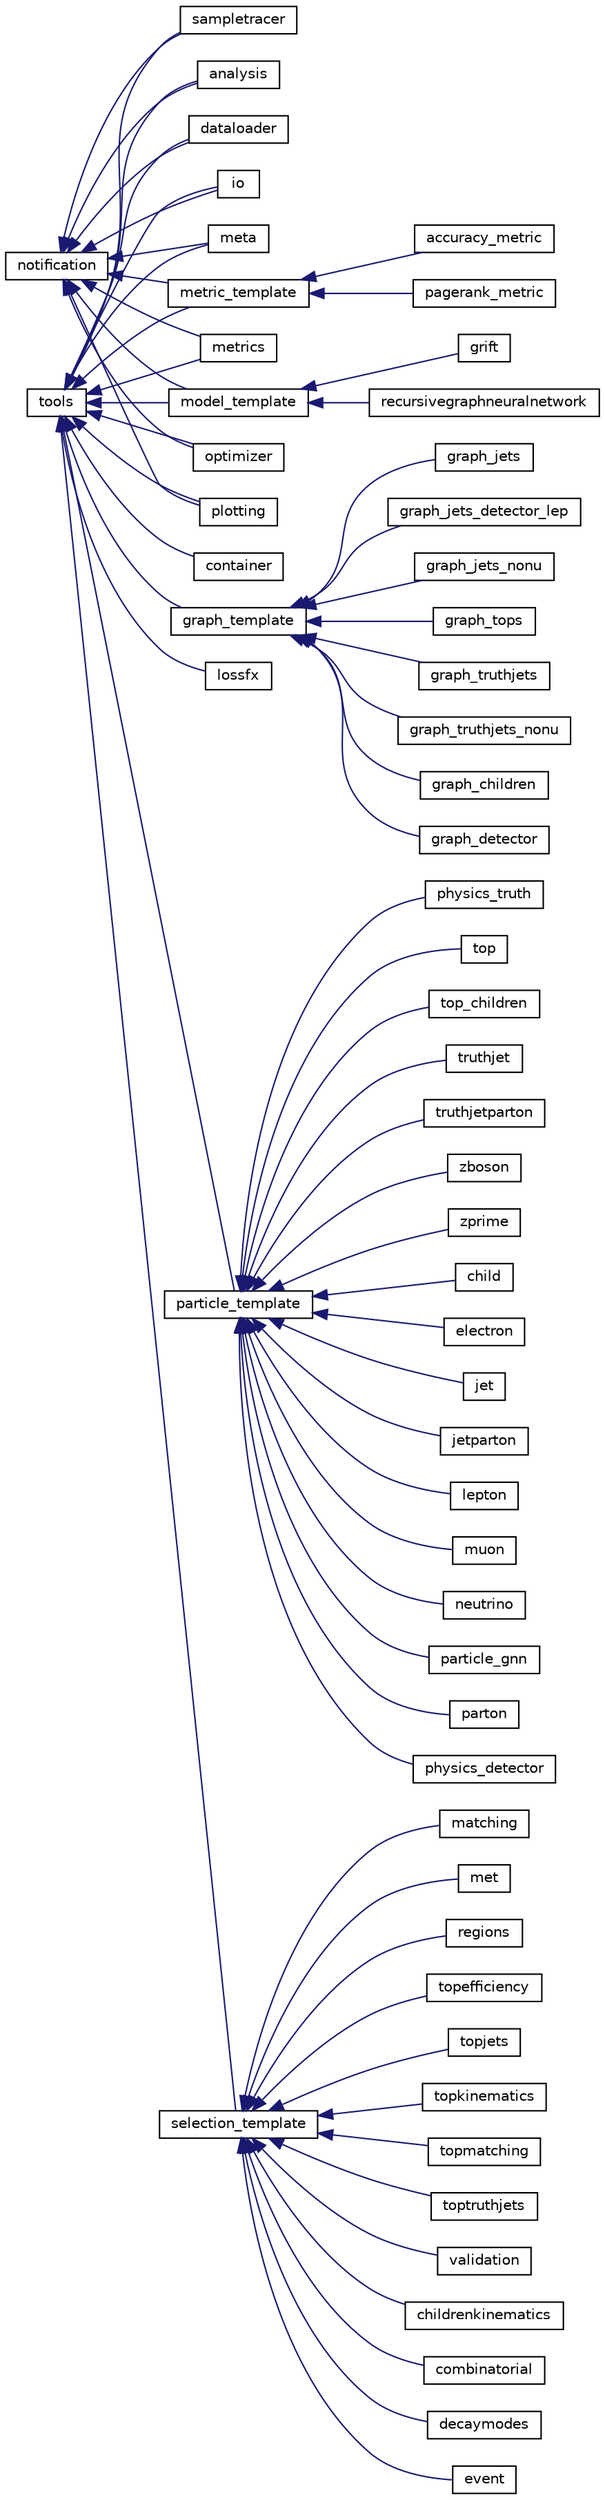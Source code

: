 digraph "Graphical Class Hierarchy"
{
 // INTERACTIVE_SVG=YES
 // LATEX_PDF_SIZE
  edge [fontname="Helvetica",fontsize="10",labelfontname="Helvetica",labelfontsize="10"];
  node [fontname="Helvetica",fontsize="10",shape=record];
  rankdir="LR";
  Node80 [label="notification",height=0.2,width=0.4,color="black", fillcolor="white", style="filled",URL="$classnotification.html",tooltip="Provides logging and messaging functionality with various severity levels."];
  Node80 -> Node1 [dir="back",color="midnightblue",fontsize="10",style="solid",fontname="Helvetica"];
  Node1 [label="analysis",height=0.2,width=0.4,color="black", fillcolor="white", style="filled",URL="$classanalysis.html",tooltip="< Inherits from the tools class for utility functions."];
  Node80 -> Node3 [dir="back",color="midnightblue",fontsize="10",style="solid",fontname="Helvetica"];
  Node3 [label="dataloader",height=0.2,width=0.4,color="black", fillcolor="white", style="filled",URL="$classdataloader.html",tooltip=" "];
  Node80 -> Node13 [dir="back",color="midnightblue",fontsize="10",style="solid",fontname="Helvetica"];
  Node13 [label="io",height=0.2,width=0.4,color="black", fillcolor="white", style="filled",URL="$classio.html",tooltip="< Inherits from the notification class for logging capabilities."];
  Node80 -> Node15 [dir="back",color="midnightblue",fontsize="10",style="solid",fontname="Helvetica"];
  Node15 [label="meta",height=0.2,width=0.4,color="black", fillcolor="white", style="filled",URL="$classmeta.html",tooltip="Provides properties and methods for metadata management."];
  Node80 -> Node16 [dir="back",color="midnightblue",fontsize="10",style="solid",fontname="Helvetica"];
  Node16 [label="metric_template",height=0.2,width=0.4,color="black", fillcolor="white", style="filled",URL="$classmetric__template.html",tooltip=" "];
  Node16 -> Node17 [dir="back",color="midnightblue",fontsize="10",style="solid",fontname="Helvetica"];
  Node17 [label="accuracy_metric",height=0.2,width=0.4,color="black", fillcolor="white", style="filled",URL="$classaccuracy__metric.html",tooltip=" "];
  Node16 -> Node18 [dir="back",color="midnightblue",fontsize="10",style="solid",fontname="Helvetica"];
  Node18 [label="pagerank_metric",height=0.2,width=0.4,color="black", fillcolor="white", style="filled",URL="$classpagerank__metric.html",tooltip=" "];
  Node80 -> Node19 [dir="back",color="midnightblue",fontsize="10",style="solid",fontname="Helvetica"];
  Node19 [label="metrics",height=0.2,width=0.4,color="black", fillcolor="white", style="filled",URL="$classmetrics.html",tooltip=" "];
  Node80 -> Node20 [dir="back",color="midnightblue",fontsize="10",style="solid",fontname="Helvetica"];
  Node20 [label="model_template",height=0.2,width=0.4,color="black", fillcolor="white", style="filled",URL="$classmodel__template.html",tooltip="Base template class for machine learning models."];
  Node20 -> Node21 [dir="back",color="midnightblue",fontsize="10",style="solid",fontname="Helvetica"];
  Node21 [label="grift",height=0.2,width=0.4,color="black", fillcolor="white", style="filled",URL="$classgrift.html",tooltip=" "];
  Node20 -> Node22 [dir="back",color="midnightblue",fontsize="10",style="solid",fontname="Helvetica"];
  Node22 [label="recursivegraphneuralnetwork",height=0.2,width=0.4,color="black", fillcolor="white", style="filled",URL="$classrecursivegraphneuralnetwork.html",tooltip=" "];
  Node80 -> Node23 [dir="back",color="midnightblue",fontsize="10",style="solid",fontname="Helvetica"];
  Node23 [label="optimizer",height=0.2,width=0.4,color="black", fillcolor="white", style="filled",URL="$classoptimizer.html",tooltip=" "];
  Node80 -> Node42 [dir="back",color="midnightblue",fontsize="10",style="solid",fontname="Helvetica"];
  Node42 [label="plotting",height=0.2,width=0.4,color="black", fillcolor="white", style="filled",URL="$classplotting.html",tooltip="Provides functionality for creating and managing visualizations."];
  Node80 -> Node43 [dir="back",color="midnightblue",fontsize="10",style="solid",fontname="Helvetica"];
  Node43 [label="sampletracer",height=0.2,width=0.4,color="black", fillcolor="white", style="filled",URL="$classsampletracer.html",tooltip=" "];
  Node0 [label="tools",height=0.2,width=0.4,color="black", fillcolor="white", style="filled",URL="$classtools.html",tooltip="Provides a wide range of utility functions used throughout the framework."];
  Node0 -> Node1 [dir="back",color="midnightblue",fontsize="10",style="solid",fontname="Helvetica"];
  Node0 -> Node2 [dir="back",color="midnightblue",fontsize="10",style="solid",fontname="Helvetica"];
  Node2 [label="container",height=0.2,width=0.4,color="black", fillcolor="white", style="filled",URL="$classcontainer.html",tooltip=" "];
  Node0 -> Node3 [dir="back",color="midnightblue",fontsize="10",style="solid",fontname="Helvetica"];
  Node0 -> Node4 [dir="back",color="midnightblue",fontsize="10",style="solid",fontname="Helvetica"];
  Node4 [label="graph_template",height=0.2,width=0.4,color="black", fillcolor="white", style="filled",URL="$classgraph__template.html",tooltip=" "];
  Node4 -> Node5 [dir="back",color="midnightblue",fontsize="10",style="solid",fontname="Helvetica"];
  Node5 [label="graph_children",height=0.2,width=0.4,color="black", fillcolor="white", style="filled",URL="$classgraph__children.html",tooltip=" "];
  Node4 -> Node6 [dir="back",color="midnightblue",fontsize="10",style="solid",fontname="Helvetica"];
  Node6 [label="graph_detector",height=0.2,width=0.4,color="black", fillcolor="white", style="filled",URL="$classgraph__detector.html",tooltip=" "];
  Node4 -> Node7 [dir="back",color="midnightblue",fontsize="10",style="solid",fontname="Helvetica"];
  Node7 [label="graph_jets",height=0.2,width=0.4,color="black", fillcolor="white", style="filled",URL="$classgraph__jets.html",tooltip=" "];
  Node4 -> Node8 [dir="back",color="midnightblue",fontsize="10",style="solid",fontname="Helvetica"];
  Node8 [label="graph_jets_detector_lep",height=0.2,width=0.4,color="black", fillcolor="white", style="filled",URL="$classgraph__jets__detector__lep.html",tooltip=" "];
  Node4 -> Node9 [dir="back",color="midnightblue",fontsize="10",style="solid",fontname="Helvetica"];
  Node9 [label="graph_jets_nonu",height=0.2,width=0.4,color="black", fillcolor="white", style="filled",URL="$classgraph__jets__nonu.html",tooltip=" "];
  Node4 -> Node10 [dir="back",color="midnightblue",fontsize="10",style="solid",fontname="Helvetica"];
  Node10 [label="graph_tops",height=0.2,width=0.4,color="black", fillcolor="white", style="filled",URL="$classgraph__tops.html",tooltip=" "];
  Node4 -> Node11 [dir="back",color="midnightblue",fontsize="10",style="solid",fontname="Helvetica"];
  Node11 [label="graph_truthjets",height=0.2,width=0.4,color="black", fillcolor="white", style="filled",URL="$classgraph__truthjets.html",tooltip=" "];
  Node4 -> Node12 [dir="back",color="midnightblue",fontsize="10",style="solid",fontname="Helvetica"];
  Node12 [label="graph_truthjets_nonu",height=0.2,width=0.4,color="black", fillcolor="white", style="filled",URL="$classgraph__truthjets__nonu.html",tooltip=" "];
  Node0 -> Node13 [dir="back",color="midnightblue",fontsize="10",style="solid",fontname="Helvetica"];
  Node0 -> Node14 [dir="back",color="midnightblue",fontsize="10",style="solid",fontname="Helvetica"];
  Node14 [label="lossfx",height=0.2,width=0.4,color="black", fillcolor="white", style="filled",URL="$classlossfx.html",tooltip=" "];
  Node0 -> Node15 [dir="back",color="midnightblue",fontsize="10",style="solid",fontname="Helvetica"];
  Node0 -> Node16 [dir="back",color="midnightblue",fontsize="10",style="solid",fontname="Helvetica"];
  Node0 -> Node19 [dir="back",color="midnightblue",fontsize="10",style="solid",fontname="Helvetica"];
  Node0 -> Node20 [dir="back",color="midnightblue",fontsize="10",style="solid",fontname="Helvetica"];
  Node0 -> Node23 [dir="back",color="midnightblue",fontsize="10",style="solid",fontname="Helvetica"];
  Node0 -> Node24 [dir="back",color="midnightblue",fontsize="10",style="solid",fontname="Helvetica"];
  Node24 [label="particle_template",height=0.2,width=0.4,color="black", fillcolor="white", style="filled",URL="$classparticle__template.html",tooltip=" "];
  Node24 -> Node25 [dir="back",color="midnightblue",fontsize="10",style="solid",fontname="Helvetica"];
  Node25 [label="child",height=0.2,width=0.4,color="black", fillcolor="white", style="filled",URL="$classchild.html",tooltip=" "];
  Node24 -> Node26 [dir="back",color="midnightblue",fontsize="10",style="solid",fontname="Helvetica"];
  Node26 [label="electron",height=0.2,width=0.4,color="black", fillcolor="white", style="filled",URL="$classelectron.html",tooltip=" "];
  Node24 -> Node27 [dir="back",color="midnightblue",fontsize="10",style="solid",fontname="Helvetica"];
  Node27 [label="jet",height=0.2,width=0.4,color="black", fillcolor="white", style="filled",URL="$classjet.html",tooltip=" "];
  Node24 -> Node28 [dir="back",color="midnightblue",fontsize="10",style="solid",fontname="Helvetica"];
  Node28 [label="jetparton",height=0.2,width=0.4,color="black", fillcolor="white", style="filled",URL="$classjetparton.html",tooltip=" "];
  Node24 -> Node29 [dir="back",color="midnightblue",fontsize="10",style="solid",fontname="Helvetica"];
  Node29 [label="lepton",height=0.2,width=0.4,color="black", fillcolor="white", style="filled",URL="$classlepton.html",tooltip=" "];
  Node24 -> Node30 [dir="back",color="midnightblue",fontsize="10",style="solid",fontname="Helvetica"];
  Node30 [label="muon",height=0.2,width=0.4,color="black", fillcolor="white", style="filled",URL="$classmuon.html",tooltip=" "];
  Node24 -> Node31 [dir="back",color="midnightblue",fontsize="10",style="solid",fontname="Helvetica"];
  Node31 [label="neutrino",height=0.2,width=0.4,color="black", fillcolor="white", style="filled",URL="$classneutrino.html",tooltip=" "];
  Node24 -> Node32 [dir="back",color="midnightblue",fontsize="10",style="solid",fontname="Helvetica"];
  Node32 [label="particle_gnn",height=0.2,width=0.4,color="black", fillcolor="white", style="filled",URL="$classparticle__gnn.html",tooltip=" "];
  Node24 -> Node33 [dir="back",color="midnightblue",fontsize="10",style="solid",fontname="Helvetica"];
  Node33 [label="parton",height=0.2,width=0.4,color="black", fillcolor="white", style="filled",URL="$classparton.html",tooltip=" "];
  Node24 -> Node34 [dir="back",color="midnightblue",fontsize="10",style="solid",fontname="Helvetica"];
  Node34 [label="physics_detector",height=0.2,width=0.4,color="black", fillcolor="white", style="filled",URL="$classphysics__detector.html",tooltip=" "];
  Node24 -> Node35 [dir="back",color="midnightblue",fontsize="10",style="solid",fontname="Helvetica"];
  Node35 [label="physics_truth",height=0.2,width=0.4,color="black", fillcolor="white", style="filled",URL="$classphysics__truth.html",tooltip=" "];
  Node24 -> Node36 [dir="back",color="midnightblue",fontsize="10",style="solid",fontname="Helvetica"];
  Node36 [label="top",height=0.2,width=0.4,color="black", fillcolor="white", style="filled",URL="$classtop.html",tooltip=" "];
  Node24 -> Node37 [dir="back",color="midnightblue",fontsize="10",style="solid",fontname="Helvetica"];
  Node37 [label="top_children",height=0.2,width=0.4,color="black", fillcolor="white", style="filled",URL="$classtop__children.html",tooltip=" "];
  Node24 -> Node38 [dir="back",color="midnightblue",fontsize="10",style="solid",fontname="Helvetica"];
  Node38 [label="truthjet",height=0.2,width=0.4,color="black", fillcolor="white", style="filled",URL="$classtruthjet.html",tooltip=" "];
  Node24 -> Node39 [dir="back",color="midnightblue",fontsize="10",style="solid",fontname="Helvetica"];
  Node39 [label="truthjetparton",height=0.2,width=0.4,color="black", fillcolor="white", style="filled",URL="$classtruthjetparton.html",tooltip=" "];
  Node24 -> Node40 [dir="back",color="midnightblue",fontsize="10",style="solid",fontname="Helvetica"];
  Node40 [label="zboson",height=0.2,width=0.4,color="black", fillcolor="white", style="filled",URL="$classzboson.html",tooltip=" "];
  Node24 -> Node41 [dir="back",color="midnightblue",fontsize="10",style="solid",fontname="Helvetica"];
  Node41 [label="zprime",height=0.2,width=0.4,color="black", fillcolor="white", style="filled",URL="$classzprime.html",tooltip=" "];
  Node0 -> Node42 [dir="back",color="midnightblue",fontsize="10",style="solid",fontname="Helvetica"];
  Node0 -> Node43 [dir="back",color="midnightblue",fontsize="10",style="solid",fontname="Helvetica"];
  Node0 -> Node44 [dir="back",color="midnightblue",fontsize="10",style="solid",fontname="Helvetica"];
  Node44 [label="selection_template",height=0.2,width=0.4,color="black", fillcolor="white", style="filled",URL="$classselection__template.html",tooltip=" "];
  Node44 -> Node45 [dir="back",color="midnightblue",fontsize="10",style="solid",fontname="Helvetica"];
  Node45 [label="childrenkinematics",height=0.2,width=0.4,color="black", fillcolor="white", style="filled",URL="$classchildrenkinematics.html",tooltip=" "];
  Node44 -> Node46 [dir="back",color="midnightblue",fontsize="10",style="solid",fontname="Helvetica"];
  Node46 [label="combinatorial",height=0.2,width=0.4,color="black", fillcolor="white", style="filled",URL="$classcombinatorial.html",tooltip=" "];
  Node44 -> Node47 [dir="back",color="midnightblue",fontsize="10",style="solid",fontname="Helvetica"];
  Node47 [label="decaymodes",height=0.2,width=0.4,color="black", fillcolor="white", style="filled",URL="$classdecaymodes.html",tooltip=" "];
  Node44 -> Node48 [dir="back",color="midnightblue",fontsize="10",style="solid",fontname="Helvetica"];
  Node48 [label="event",height=0.2,width=0.4,color="black", fillcolor="white", style="filled",URL="$classevent.html",tooltip=" "];
  Node44 -> Node49 [dir="back",color="midnightblue",fontsize="10",style="solid",fontname="Helvetica"];
  Node49 [label="matching",height=0.2,width=0.4,color="black", fillcolor="white", style="filled",URL="$classmatching.html",tooltip=" "];
  Node44 -> Node50 [dir="back",color="midnightblue",fontsize="10",style="solid",fontname="Helvetica"];
  Node50 [label="met",height=0.2,width=0.4,color="black", fillcolor="white", style="filled",URL="$classmet.html",tooltip=" "];
  Node44 -> Node51 [dir="back",color="midnightblue",fontsize="10",style="solid",fontname="Helvetica"];
  Node51 [label="regions",height=0.2,width=0.4,color="black", fillcolor="white", style="filled",URL="$classregions.html",tooltip=" "];
  Node44 -> Node52 [dir="back",color="midnightblue",fontsize="10",style="solid",fontname="Helvetica"];
  Node52 [label="topefficiency",height=0.2,width=0.4,color="black", fillcolor="white", style="filled",URL="$classtopefficiency.html",tooltip=" "];
  Node44 -> Node53 [dir="back",color="midnightblue",fontsize="10",style="solid",fontname="Helvetica"];
  Node53 [label="topjets",height=0.2,width=0.4,color="black", fillcolor="white", style="filled",URL="$classtopjets.html",tooltip=" "];
  Node44 -> Node54 [dir="back",color="midnightblue",fontsize="10",style="solid",fontname="Helvetica"];
  Node54 [label="topkinematics",height=0.2,width=0.4,color="black", fillcolor="white", style="filled",URL="$classtopkinematics.html",tooltip=" "];
  Node44 -> Node55 [dir="back",color="midnightblue",fontsize="10",style="solid",fontname="Helvetica"];
  Node55 [label="topmatching",height=0.2,width=0.4,color="black", fillcolor="white", style="filled",URL="$classtopmatching.html",tooltip=" "];
  Node44 -> Node56 [dir="back",color="midnightblue",fontsize="10",style="solid",fontname="Helvetica"];
  Node56 [label="toptruthjets",height=0.2,width=0.4,color="black", fillcolor="white", style="filled",URL="$classtoptruthjets.html",tooltip=" "];
  Node44 -> Node57 [dir="back",color="midnightblue",fontsize="10",style="solid",fontname="Helvetica"];
  Node57 [label="validation",height=0.2,width=0.4,color="black", fillcolor="white", style="filled",URL="$classvalidation.html",tooltip=" "];
}
